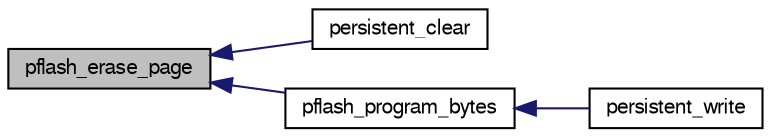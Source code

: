 digraph "pflash_erase_page"
{
  edge [fontname="FreeSans",fontsize="10",labelfontname="FreeSans",labelfontsize="10"];
  node [fontname="FreeSans",fontsize="10",shape=record];
  rankdir="LR";
  Node1 [label="pflash_erase_page",height=0.2,width=0.4,color="black", fillcolor="grey75", style="filled", fontcolor="black"];
  Node1 -> Node2 [dir="back",color="midnightblue",fontsize="10",style="solid",fontname="FreeSans"];
  Node2 [label="persistent_clear",height=0.2,width=0.4,color="black", fillcolor="white", style="filled",URL="$lpc21_2subsystems_2settings__arch_8c.html#a96bbf08af032ab9c1e7c15c66eb2d513"];
  Node1 -> Node3 [dir="back",color="midnightblue",fontsize="10",style="solid",fontname="FreeSans"];
  Node3 [label="pflash_program_bytes",height=0.2,width=0.4,color="black", fillcolor="white", style="filled",URL="$lpc21_2subsystems_2settings__arch_8c.html#ad0920fb7b78f3fea6b76c53ea0cd61b0"];
  Node3 -> Node4 [dir="back",color="midnightblue",fontsize="10",style="solid",fontname="FreeSans"];
  Node4 [label="persistent_write",height=0.2,width=0.4,color="black", fillcolor="white", style="filled",URL="$lpc21_2subsystems_2settings__arch_8c.html#a069b2bcf8fcf2d115466efa163c7583e"];
}

